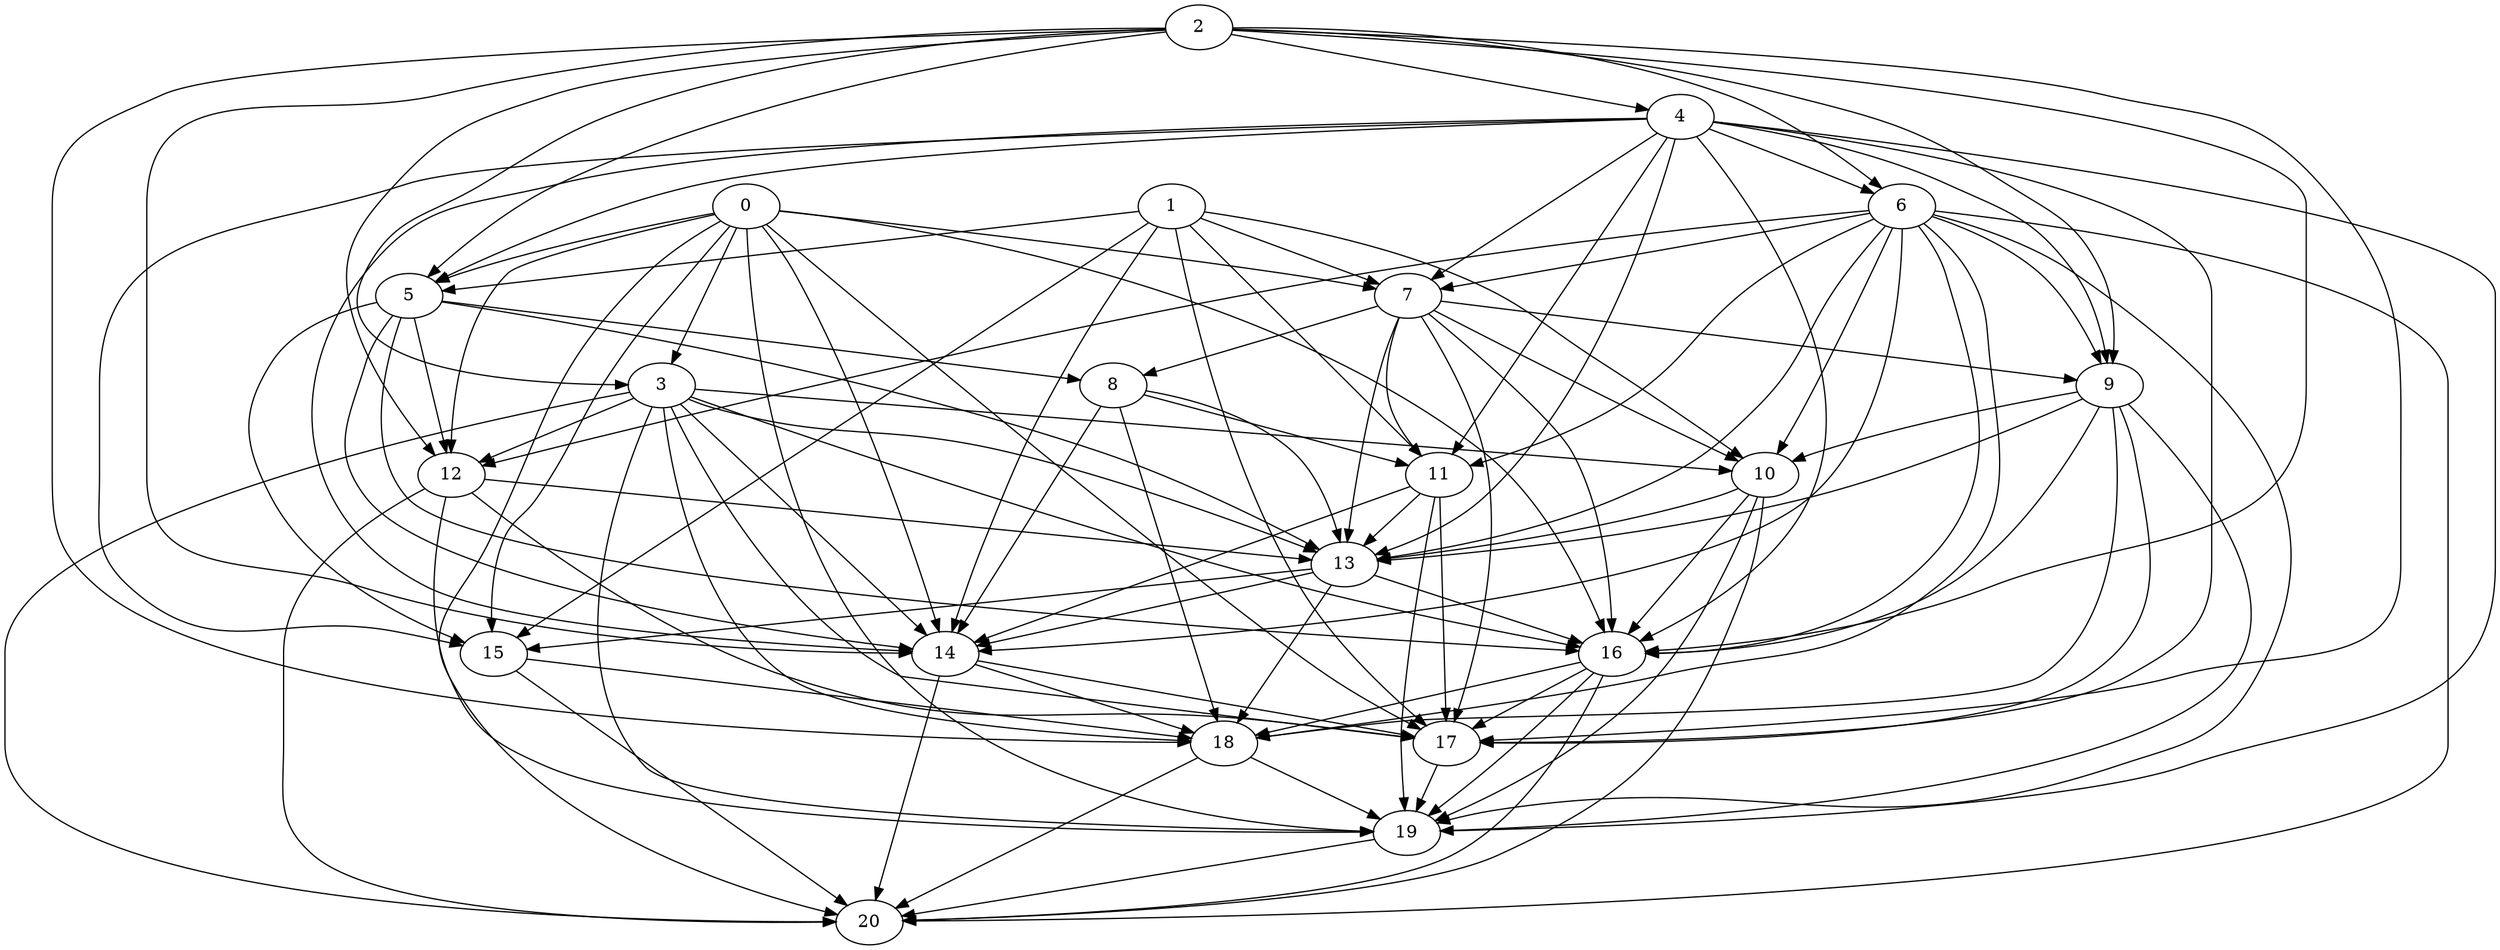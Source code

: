digraph "Random_Nodes_21_Density_5.24_CCR_0.10_WeightType_Random#2" {
	graph ["Duplicate states"=0,
		GraphType=Random,
		"Max states in OPEN"=0,
		Modes="120000ms; topo-ordered tasks, ; Pruning: task equivalence, fixed order ready list, ; F-value: ; Optimisation: best schedule length (\
SL) optimisation on equal, ",
		NumberOfTasks=21,
		"Pruned using list schedule length"=1,
		"States removed from OPEN"=0,
		TargetSystem="Homogeneous-4",
		"Time to schedule (ms)"=97,
		"Total idle time"=2250,
		"Total schedule length"=3769,
		"Total sequential time"=6610,
		"Total states created"=2
	];
	2	["Finish time"=164,
		Processor=0,
		"Start time"=0,
		Weight=164];
	4	["Finish time"=710,
		Processor=0,
		"Start time"=164,
		Weight=546];
	2 -> 4	[Weight=5];
	6	["Finish time"=1038,
		Processor=0,
		"Start time"=710,
		Weight=328];
	2 -> 6	[Weight=6];
	3	["Finish time"=711,
		Processor=2,
		"Start time"=219,
		Weight=492];
	2 -> 3	[Weight=4];
	5	["Finish time"=883,
		Processor=1,
		"Start time"=719,
		Weight=164];
	2 -> 5	[Weight=7];
	9	["Finish time"=1475,
		Processor=0,
		"Start time"=1202,
		Weight=273];
	2 -> 9	[Weight=3];
	12	["Finish time"=1429,
		Processor=2,
		"Start time"=1047,
		Weight=382];
	2 -> 12	[Weight=2];
	14	["Finish time"=2512,
		Processor=0,
		"Start time"=2239,
		Weight=273];
	2 -> 14	[Weight=8];
	16	["Finish time"=2466,
		Processor=1,
		"Start time"=2247,
		Weight=219];
	2 -> 16	[Weight=10];
	17	["Finish time"=2949,
		Processor=0,
		"Start time"=2512,
		Weight=437];
	2 -> 17	[Weight=4];
	18	["Finish time"=2625,
		Processor=2,
		"Start time"=2516,
		Weight=109];
	2 -> 18	[Weight=9];
	4 -> 6	[Weight=2];
	7	["Finish time"=1202,
		Processor=0,
		"Start time"=1038,
		Weight=164];
	4 -> 7	[Weight=4];
	4 -> 5	[Weight=9];
	4 -> 9	[Weight=9];
	11	["Finish time"=1757,
		Processor=1,
		"Start time"=1648,
		Weight=109];
	4 -> 11	[Weight=2];
	13	["Finish time"=2239,
		Processor=0,
		"Start time"=1857,
		Weight=382];
	4 -> 13	[Weight=7];
	4 -> 14	[Weight=10];
	4 -> 16	[Weight=9];
	4 -> 17	[Weight=7];
	15	["Finish time"=2516,
		Processor=2,
		"Start time"=2243,
		Weight=273];
	4 -> 15	[Weight=8];
	19	["Finish time"=3277,
		Processor=0,
		"Start time"=2949,
		Weight=328];
	4 -> 19	[Weight=2];
	1	["Finish time"=437,
		Processor=1,
		"Start time"=0,
		Weight=437];
	1 -> 7	[Weight=7];
	1 -> 5	[Weight=8];
	10	["Finish time"=1857,
		Processor=0,
		"Start time"=1475,
		Weight=382];
	1 -> 10	[Weight=9];
	1 -> 11	[Weight=4];
	1 -> 14	[Weight=6];
	1 -> 17	[Weight=9];
	1 -> 15	[Weight=5];
	6 -> 7	[Weight=4];
	6 -> 9	[Weight=8];
	6 -> 10	[Weight=10];
	6 -> 12	[Weight=9];
	6 -> 11	[Weight=3];
	6 -> 13	[Weight=8];
	6 -> 14	[Weight=8];
	6 -> 16	[Weight=10];
	6 -> 18	[Weight=4];
	6 -> 19	[Weight=7];
	20	["Finish time"=3769,
		Processor=0,
		"Start time"=3277,
		Weight=492];
	6 -> 20	[Weight=6];
	0	["Finish time"=219,
		Processor=2,
		"Start time"=0,
		Weight=219];
	0 -> 3	[Weight=4];
	0 -> 7	[Weight=6];
	0 -> 5	[Weight=5];
	0 -> 12	[Weight=3];
	0 -> 14	[Weight=5];
	0 -> 16	[Weight=6];
	0 -> 17	[Weight=8];
	0 -> 15	[Weight=6];
	0 -> 19	[Weight=9];
	0 -> 20	[Weight=3];
	3 -> 10	[Weight=9];
	3 -> 12	[Weight=10];
	3 -> 13	[Weight=5];
	3 -> 14	[Weight=3];
	3 -> 16	[Weight=9];
	3 -> 17	[Weight=6];
	3 -> 18	[Weight=3];
	3 -> 19	[Weight=3];
	3 -> 20	[Weight=6];
	7 -> 9	[Weight=3];
	8	["Finish time"=1648,
		Processor=1,
		"Start time"=1211,
		Weight=437];
	7 -> 8	[Weight=9];
	7 -> 10	[Weight=3];
	7 -> 11	[Weight=10];
	7 -> 13	[Weight=9];
	7 -> 16	[Weight=5];
	7 -> 17	[Weight=2];
	5 -> 8	[Weight=10];
	5 -> 12	[Weight=4];
	5 -> 13	[Weight=8];
	5 -> 14	[Weight=9];
	5 -> 16	[Weight=3];
	5 -> 15	[Weight=7];
	9 -> 10	[Weight=4];
	9 -> 13	[Weight=5];
	9 -> 16	[Weight=4];
	9 -> 17	[Weight=7];
	9 -> 18	[Weight=5];
	9 -> 19	[Weight=6];
	8 -> 11	[Weight=7];
	8 -> 13	[Weight=10];
	8 -> 14	[Weight=9];
	8 -> 18	[Weight=2];
	10 -> 13	[Weight=5];
	10 -> 16	[Weight=3];
	10 -> 19	[Weight=8];
	10 -> 20	[Weight=2];
	12 -> 13	[Weight=2];
	12 -> 17	[Weight=5];
	12 -> 19	[Weight=3];
	12 -> 20	[Weight=4];
	11 -> 13	[Weight=10];
	11 -> 14	[Weight=2];
	11 -> 17	[Weight=9];
	11 -> 19	[Weight=2];
	13 -> 14	[Weight=10];
	13 -> 16	[Weight=8];
	13 -> 15	[Weight=4];
	13 -> 18	[Weight=3];
	14 -> 17	[Weight=8];
	14 -> 18	[Weight=4];
	14 -> 20	[Weight=2];
	16 -> 17	[Weight=10];
	16 -> 18	[Weight=6];
	16 -> 19	[Weight=7];
	16 -> 20	[Weight=5];
	17 -> 19	[Weight=9];
	15 -> 18	[Weight=4];
	15 -> 20	[Weight=9];
	18 -> 19	[Weight=4];
	18 -> 20	[Weight=7];
	19 -> 20	[Weight=4];
}
